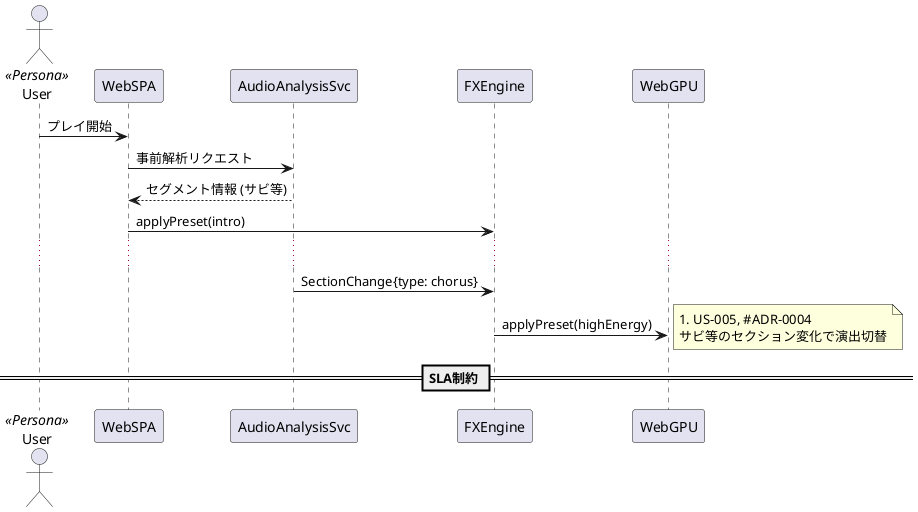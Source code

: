 @startuml
' ==========================================================
' Sequence Diagram — Section FX Switch (Chorus Detection)
' PlayAsYouLike Web Rhythm Game
' ==========================================================
actor User <<Persona>>
participant WebSPA
participant AudioAnalysisSvc
participant FXEngine
participant WebGPU

User -> WebSPA: プレイ開始
WebSPA -> AudioAnalysisSvc: 事前解析リクエスト
AudioAnalysisSvc --> WebSPA: セグメント情報 (サビ等)
WebSPA -> FXEngine: applyPreset(intro)
...
AudioAnalysisSvc -> FXEngine: SectionChange{type: chorus}
FXEngine -> WebGPU: applyPreset(highEnergy)

note right: #US-005, #ADR-0004\nサビ等のセクション変化で演出切替

== SLA制約 ==
' <<constraint>> 事前解析: 300秒以内 / セクション切替: 1秒以内

@enduml